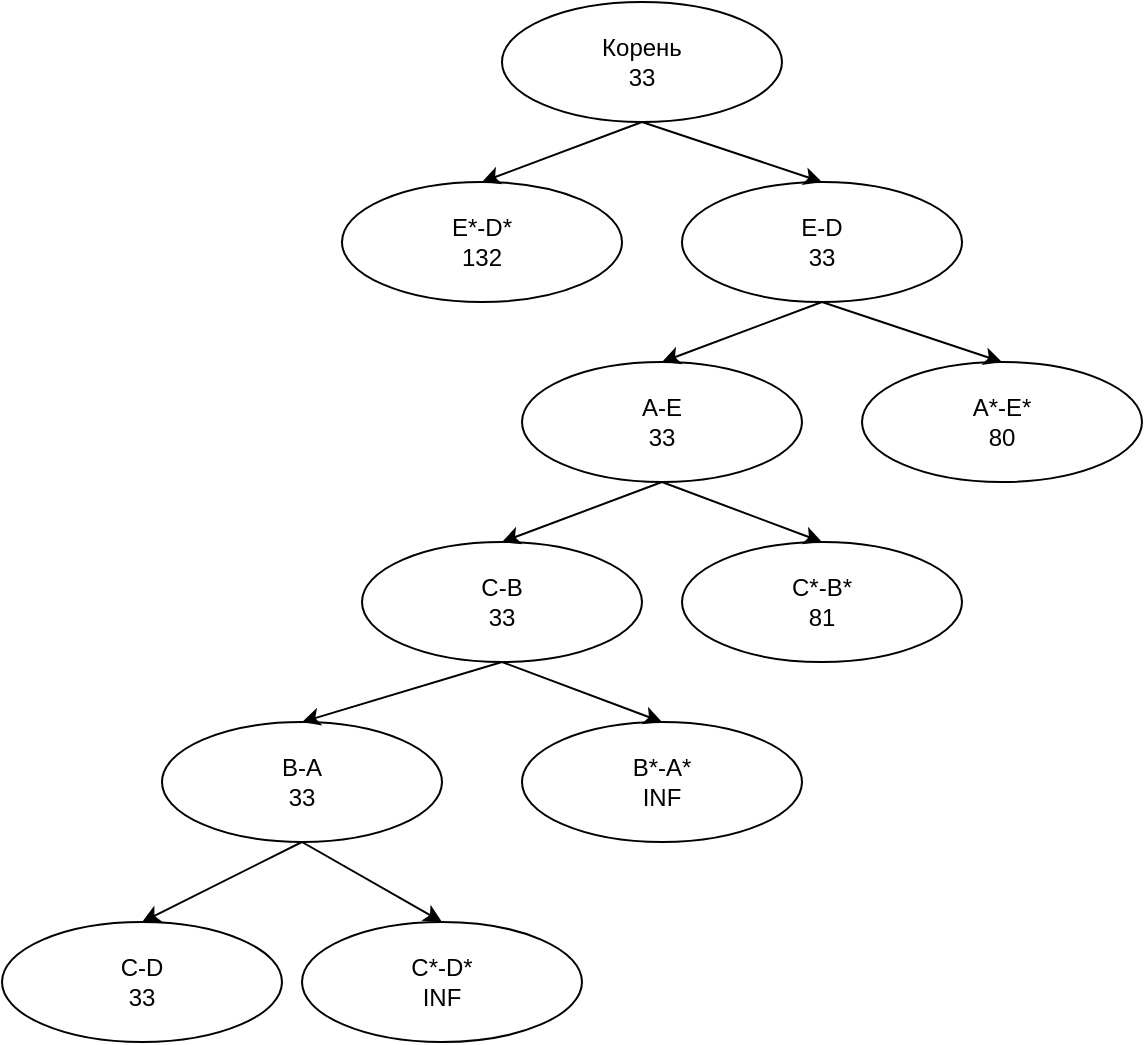<mxfile version="26.0.15">
  <diagram name="Страница — 1" id="ul4SOHhkwBpbO41a2cKk">
    <mxGraphModel dx="1829" dy="567" grid="1" gridSize="10" guides="1" tooltips="1" connect="1" arrows="1" fold="1" page="1" pageScale="1" pageWidth="827" pageHeight="1169" math="0" shadow="0">
      <root>
        <mxCell id="0" />
        <mxCell id="1" parent="0" />
        <mxCell id="pQ25pNIWAGavzDbKCOu4-1" value="Корень&lt;div&gt;33&lt;/div&gt;" style="ellipse;whiteSpace=wrap;html=1;" vertex="1" parent="1">
          <mxGeometry x="210" y="20" width="140" height="60" as="geometry" />
        </mxCell>
        <mxCell id="pQ25pNIWAGavzDbKCOu4-2" value="E*-D*&lt;div&gt;132&lt;/div&gt;" style="ellipse;whiteSpace=wrap;html=1;" vertex="1" parent="1">
          <mxGeometry x="130" y="110" width="140" height="60" as="geometry" />
        </mxCell>
        <mxCell id="pQ25pNIWAGavzDbKCOu4-3" value="E-D&lt;div&gt;33&lt;/div&gt;" style="ellipse;whiteSpace=wrap;html=1;" vertex="1" parent="1">
          <mxGeometry x="300" y="110" width="140" height="60" as="geometry" />
        </mxCell>
        <mxCell id="pQ25pNIWAGavzDbKCOu4-4" value="A-E&lt;br&gt;&lt;div&gt;33&lt;/div&gt;" style="ellipse;whiteSpace=wrap;html=1;" vertex="1" parent="1">
          <mxGeometry x="220" y="200" width="140" height="60" as="geometry" />
        </mxCell>
        <mxCell id="pQ25pNIWAGavzDbKCOu4-5" value="A*-E*&lt;div&gt;80&lt;/div&gt;" style="ellipse;whiteSpace=wrap;html=1;" vertex="1" parent="1">
          <mxGeometry x="390" y="200" width="140" height="60" as="geometry" />
        </mxCell>
        <mxCell id="pQ25pNIWAGavzDbKCOu4-6" value="C-B&lt;br&gt;&lt;div&gt;33&lt;/div&gt;" style="ellipse;whiteSpace=wrap;html=1;" vertex="1" parent="1">
          <mxGeometry x="140" y="290" width="140" height="60" as="geometry" />
        </mxCell>
        <mxCell id="pQ25pNIWAGavzDbKCOu4-7" value="C*-B*&lt;br&gt;&lt;div&gt;81&lt;/div&gt;" style="ellipse;whiteSpace=wrap;html=1;" vertex="1" parent="1">
          <mxGeometry x="300" y="290" width="140" height="60" as="geometry" />
        </mxCell>
        <mxCell id="pQ25pNIWAGavzDbKCOu4-8" value="B-A&lt;div&gt;33&lt;/div&gt;" style="ellipse;whiteSpace=wrap;html=1;" vertex="1" parent="1">
          <mxGeometry x="40" y="380" width="140" height="60" as="geometry" />
        </mxCell>
        <mxCell id="pQ25pNIWAGavzDbKCOu4-9" value="B*-A*&lt;div&gt;INF&lt;/div&gt;" style="ellipse;whiteSpace=wrap;html=1;" vertex="1" parent="1">
          <mxGeometry x="220" y="380" width="140" height="60" as="geometry" />
        </mxCell>
        <mxCell id="pQ25pNIWAGavzDbKCOu4-10" value="C-D&lt;div&gt;33&lt;/div&gt;" style="ellipse;whiteSpace=wrap;html=1;" vertex="1" parent="1">
          <mxGeometry x="-40" y="480" width="140" height="60" as="geometry" />
        </mxCell>
        <mxCell id="pQ25pNIWAGavzDbKCOu4-11" value="C*-D*&lt;div&gt;INF&lt;/div&gt;" style="ellipse;whiteSpace=wrap;html=1;" vertex="1" parent="1">
          <mxGeometry x="110" y="480" width="140" height="60" as="geometry" />
        </mxCell>
        <mxCell id="pQ25pNIWAGavzDbKCOu4-12" value="" style="endArrow=classic;html=1;rounded=0;exitX=0.5;exitY=1;exitDx=0;exitDy=0;entryX=0.5;entryY=0;entryDx=0;entryDy=0;" edge="1" parent="1" source="pQ25pNIWAGavzDbKCOu4-1" target="pQ25pNIWAGavzDbKCOu4-2">
          <mxGeometry width="50" height="50" relative="1" as="geometry">
            <mxPoint x="390" y="320" as="sourcePoint" />
            <mxPoint x="440" y="270" as="targetPoint" />
          </mxGeometry>
        </mxCell>
        <mxCell id="pQ25pNIWAGavzDbKCOu4-13" value="" style="endArrow=classic;html=1;rounded=0;exitX=0.5;exitY=1;exitDx=0;exitDy=0;entryX=0.5;entryY=0;entryDx=0;entryDy=0;" edge="1" parent="1" source="pQ25pNIWAGavzDbKCOu4-1" target="pQ25pNIWAGavzDbKCOu4-3">
          <mxGeometry width="50" height="50" relative="1" as="geometry">
            <mxPoint x="290" y="110" as="sourcePoint" />
            <mxPoint x="180" y="130" as="targetPoint" />
          </mxGeometry>
        </mxCell>
        <mxCell id="pQ25pNIWAGavzDbKCOu4-14" value="" style="endArrow=classic;html=1;rounded=0;exitX=0.5;exitY=1;exitDx=0;exitDy=0;entryX=0.5;entryY=0;entryDx=0;entryDy=0;" edge="1" parent="1" source="pQ25pNIWAGavzDbKCOu4-3" target="pQ25pNIWAGavzDbKCOu4-4">
          <mxGeometry width="50" height="50" relative="1" as="geometry">
            <mxPoint x="290" y="90" as="sourcePoint" />
            <mxPoint x="380" y="120" as="targetPoint" />
          </mxGeometry>
        </mxCell>
        <mxCell id="pQ25pNIWAGavzDbKCOu4-15" value="" style="endArrow=classic;html=1;rounded=0;exitX=0.5;exitY=1;exitDx=0;exitDy=0;entryX=0.5;entryY=0;entryDx=0;entryDy=0;" edge="1" parent="1" source="pQ25pNIWAGavzDbKCOu4-3" target="pQ25pNIWAGavzDbKCOu4-5">
          <mxGeometry width="50" height="50" relative="1" as="geometry">
            <mxPoint x="380" y="180" as="sourcePoint" />
            <mxPoint x="340" y="220" as="targetPoint" />
          </mxGeometry>
        </mxCell>
        <mxCell id="pQ25pNIWAGavzDbKCOu4-16" value="" style="endArrow=classic;html=1;rounded=0;entryX=0.5;entryY=0;entryDx=0;entryDy=0;exitX=0.5;exitY=1;exitDx=0;exitDy=0;" edge="1" parent="1" source="pQ25pNIWAGavzDbKCOu4-4" target="pQ25pNIWAGavzDbKCOu4-6">
          <mxGeometry width="50" height="50" relative="1" as="geometry">
            <mxPoint x="290" y="270" as="sourcePoint" />
            <mxPoint x="300" y="210" as="targetPoint" />
          </mxGeometry>
        </mxCell>
        <mxCell id="pQ25pNIWAGavzDbKCOu4-17" value="" style="endArrow=classic;html=1;rounded=0;entryX=0.5;entryY=0;entryDx=0;entryDy=0;exitX=0.5;exitY=1;exitDx=0;exitDy=0;" edge="1" parent="1" source="pQ25pNIWAGavzDbKCOu4-4" target="pQ25pNIWAGavzDbKCOu4-7">
          <mxGeometry width="50" height="50" relative="1" as="geometry">
            <mxPoint x="300" y="270" as="sourcePoint" />
            <mxPoint x="190" y="300" as="targetPoint" />
          </mxGeometry>
        </mxCell>
        <mxCell id="pQ25pNIWAGavzDbKCOu4-18" value="" style="endArrow=classic;html=1;rounded=0;entryX=0.5;entryY=0;entryDx=0;entryDy=0;exitX=0.5;exitY=1;exitDx=0;exitDy=0;" edge="1" parent="1" source="pQ25pNIWAGavzDbKCOu4-6" target="pQ25pNIWAGavzDbKCOu4-8">
          <mxGeometry width="50" height="50" relative="1" as="geometry">
            <mxPoint x="300" y="270" as="sourcePoint" />
            <mxPoint x="220" y="300" as="targetPoint" />
          </mxGeometry>
        </mxCell>
        <mxCell id="pQ25pNIWAGavzDbKCOu4-19" value="" style="endArrow=classic;html=1;rounded=0;entryX=0.5;entryY=0;entryDx=0;entryDy=0;exitX=0.5;exitY=1;exitDx=0;exitDy=0;" edge="1" parent="1" source="pQ25pNIWAGavzDbKCOu4-6" target="pQ25pNIWAGavzDbKCOu4-9">
          <mxGeometry width="50" height="50" relative="1" as="geometry">
            <mxPoint x="220" y="360" as="sourcePoint" />
            <mxPoint x="120" y="390" as="targetPoint" />
          </mxGeometry>
        </mxCell>
        <mxCell id="pQ25pNIWAGavzDbKCOu4-20" value="" style="endArrow=classic;html=1;rounded=0;entryX=0.5;entryY=0;entryDx=0;entryDy=0;exitX=0.5;exitY=1;exitDx=0;exitDy=0;" edge="1" parent="1" source="pQ25pNIWAGavzDbKCOu4-8" target="pQ25pNIWAGavzDbKCOu4-10">
          <mxGeometry width="50" height="50" relative="1" as="geometry">
            <mxPoint x="220" y="360" as="sourcePoint" />
            <mxPoint x="120" y="390" as="targetPoint" />
          </mxGeometry>
        </mxCell>
        <mxCell id="pQ25pNIWAGavzDbKCOu4-21" value="" style="endArrow=classic;html=1;rounded=0;entryX=0.5;entryY=0;entryDx=0;entryDy=0;exitX=0.5;exitY=1;exitDx=0;exitDy=0;" edge="1" parent="1" source="pQ25pNIWAGavzDbKCOu4-8" target="pQ25pNIWAGavzDbKCOu4-11">
          <mxGeometry width="50" height="50" relative="1" as="geometry">
            <mxPoint x="120" y="450" as="sourcePoint" />
            <mxPoint x="10" y="490" as="targetPoint" />
          </mxGeometry>
        </mxCell>
      </root>
    </mxGraphModel>
  </diagram>
</mxfile>
